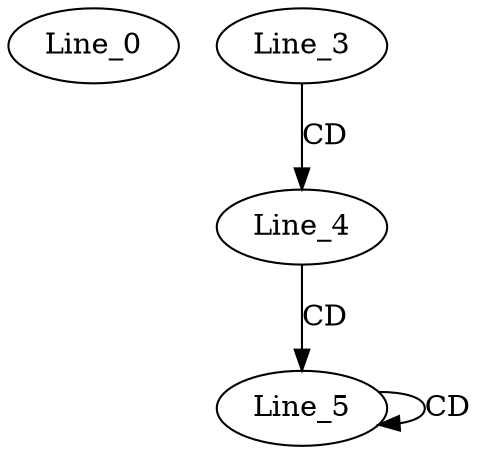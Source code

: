 digraph G {
  Line_0;
  Line_3;
  Line_4;
  Line_5;
  Line_3 -> Line_4 [ label="CD" ];
  Line_4 -> Line_5 [ label="CD" ];
  Line_5 -> Line_5 [ label="CD" ];
}
